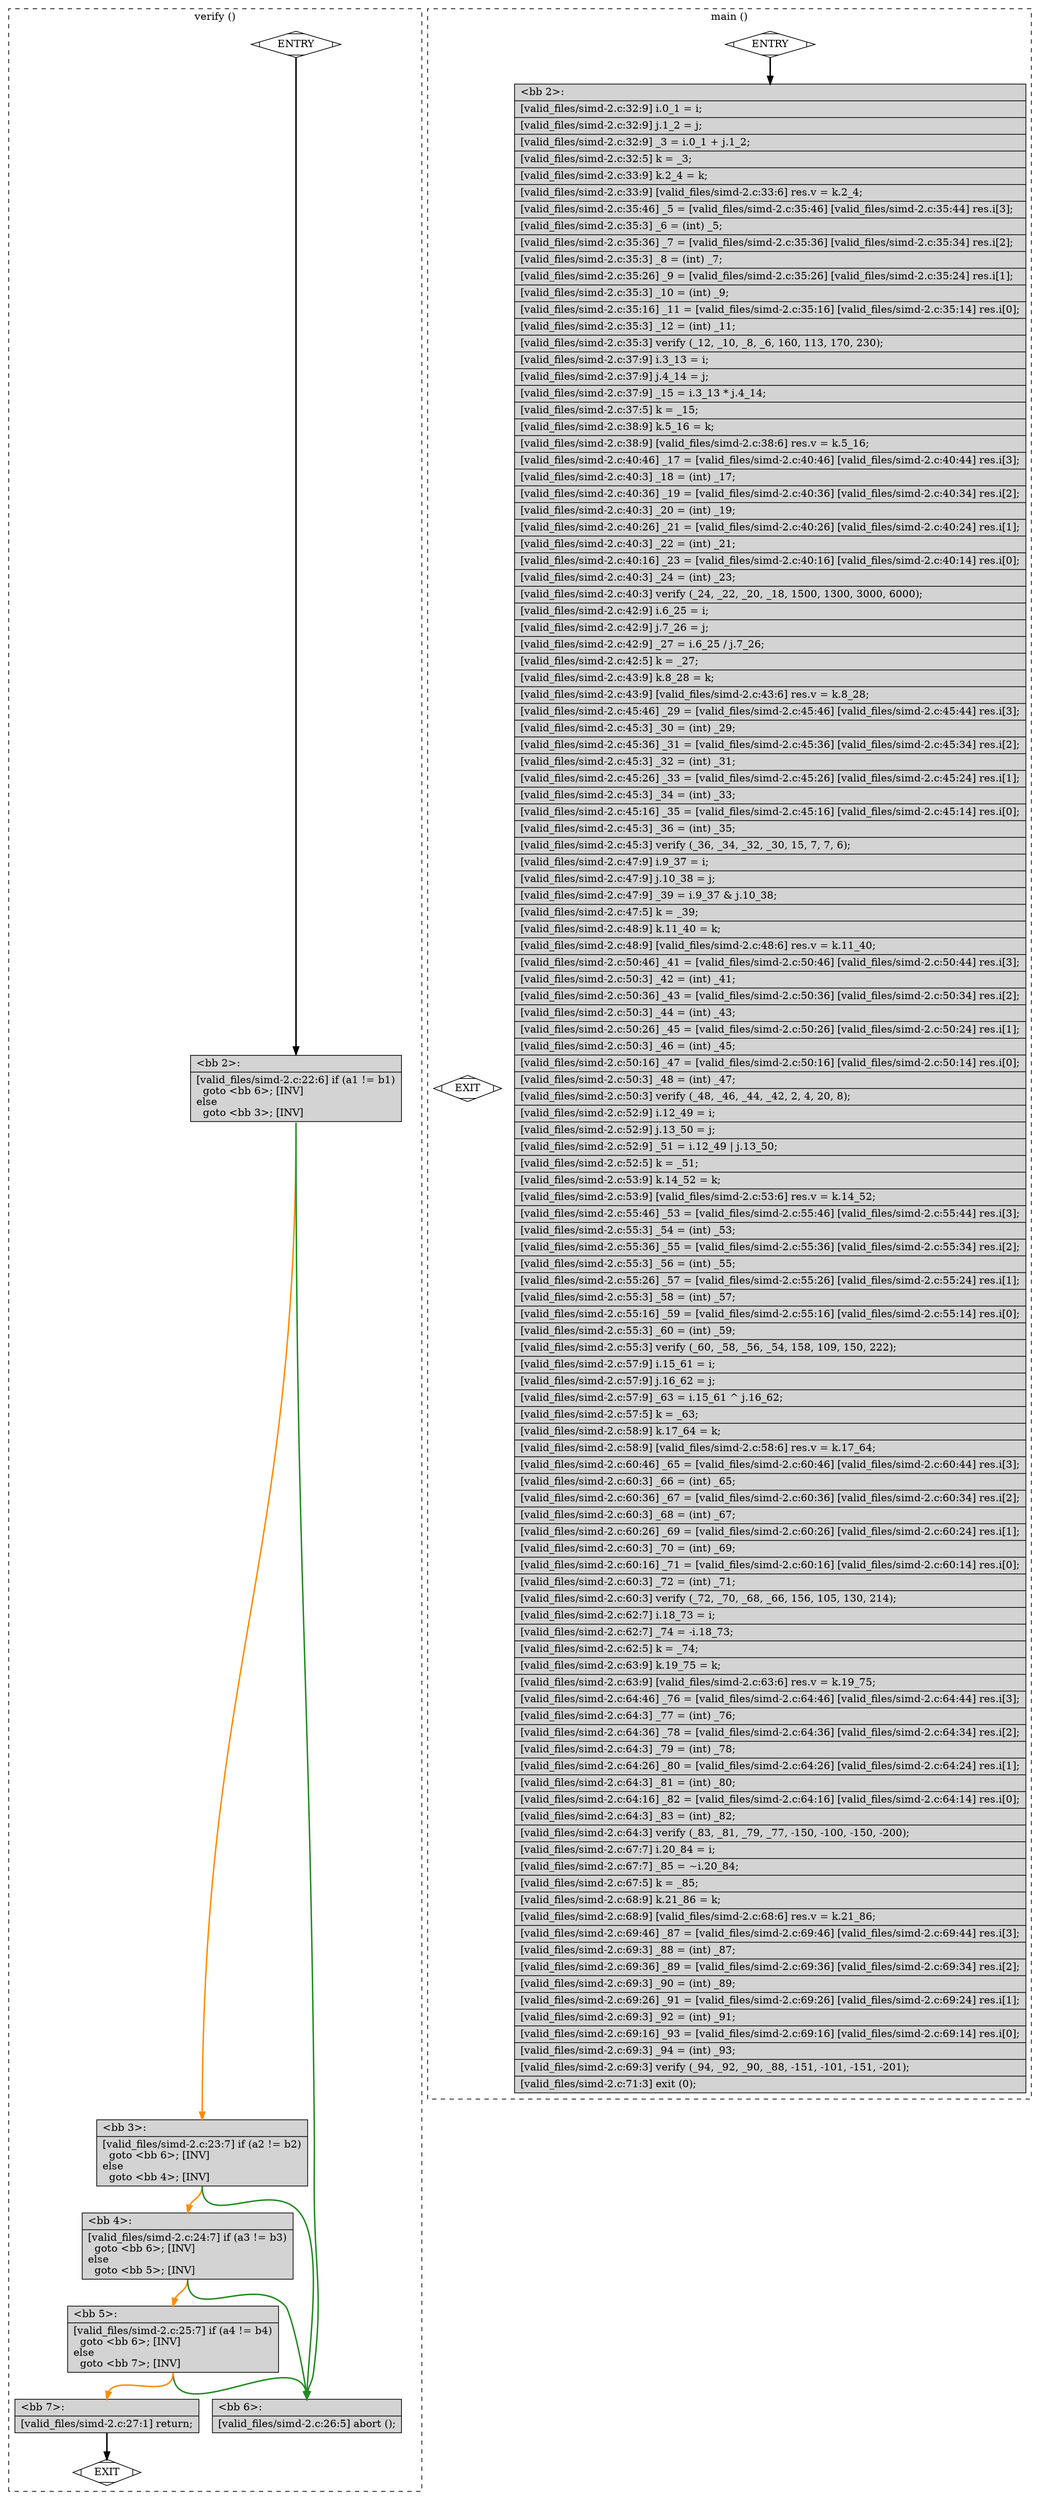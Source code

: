 digraph "a-simd-2.c.015t.cfg" {
overlap=false;
subgraph "cluster_verify" {
	style="dashed";
	color="black";
	label="verify ()";
	fn_0_basic_block_0 [shape=Mdiamond,style=filled,fillcolor=white,label="ENTRY"];

	fn_0_basic_block_1 [shape=Mdiamond,style=filled,fillcolor=white,label="EXIT"];

	fn_0_basic_block_2 [shape=record,style=filled,fillcolor=lightgrey,label="{\<bb\ 2\>:\l\
|[valid_files/simd-2.c:22:6]\ if\ (a1\ !=\ b1)\l\
\ \ goto\ \<bb\ 6\>;\ [INV]\l\
else\l\
\ \ goto\ \<bb\ 3\>;\ [INV]\l\
}"];

	fn_0_basic_block_3 [shape=record,style=filled,fillcolor=lightgrey,label="{\<bb\ 3\>:\l\
|[valid_files/simd-2.c:23:7]\ if\ (a2\ !=\ b2)\l\
\ \ goto\ \<bb\ 6\>;\ [INV]\l\
else\l\
\ \ goto\ \<bb\ 4\>;\ [INV]\l\
}"];

	fn_0_basic_block_4 [shape=record,style=filled,fillcolor=lightgrey,label="{\<bb\ 4\>:\l\
|[valid_files/simd-2.c:24:7]\ if\ (a3\ !=\ b3)\l\
\ \ goto\ \<bb\ 6\>;\ [INV]\l\
else\l\
\ \ goto\ \<bb\ 5\>;\ [INV]\l\
}"];

	fn_0_basic_block_5 [shape=record,style=filled,fillcolor=lightgrey,label="{\<bb\ 5\>:\l\
|[valid_files/simd-2.c:25:7]\ if\ (a4\ !=\ b4)\l\
\ \ goto\ \<bb\ 6\>;\ [INV]\l\
else\l\
\ \ goto\ \<bb\ 7\>;\ [INV]\l\
}"];

	fn_0_basic_block_6 [shape=record,style=filled,fillcolor=lightgrey,label="{\<bb\ 6\>:\l\
|[valid_files/simd-2.c:26:5]\ abort\ ();\l\
}"];

	fn_0_basic_block_7 [shape=record,style=filled,fillcolor=lightgrey,label="{\<bb\ 7\>:\l\
|[valid_files/simd-2.c:27:1]\ return;\l\
}"];

	fn_0_basic_block_0:s -> fn_0_basic_block_2:n [style="solid,bold",color=black,weight=100,constraint=true];
	fn_0_basic_block_2:s -> fn_0_basic_block_6:n [style="solid,bold",color=forestgreen,weight=10,constraint=true];
	fn_0_basic_block_2:s -> fn_0_basic_block_3:n [style="solid,bold",color=darkorange,weight=10,constraint=true];
	fn_0_basic_block_3:s -> fn_0_basic_block_6:n [style="solid,bold",color=forestgreen,weight=10,constraint=true];
	fn_0_basic_block_3:s -> fn_0_basic_block_4:n [style="solid,bold",color=darkorange,weight=10,constraint=true];
	fn_0_basic_block_4:s -> fn_0_basic_block_6:n [style="solid,bold",color=forestgreen,weight=10,constraint=true];
	fn_0_basic_block_4:s -> fn_0_basic_block_5:n [style="solid,bold",color=darkorange,weight=10,constraint=true];
	fn_0_basic_block_5:s -> fn_0_basic_block_6:n [style="solid,bold",color=forestgreen,weight=10,constraint=true];
	fn_0_basic_block_5:s -> fn_0_basic_block_7:n [style="solid,bold",color=darkorange,weight=10,constraint=true];
	fn_0_basic_block_7:s -> fn_0_basic_block_1:n [style="solid,bold",color=black,weight=10,constraint=true];
	fn_0_basic_block_0:s -> fn_0_basic_block_1:n [style="invis",constraint=true];
}
subgraph "cluster_main" {
	style="dashed";
	color="black";
	label="main ()";
	fn_1_basic_block_0 [shape=Mdiamond,style=filled,fillcolor=white,label="ENTRY"];

	fn_1_basic_block_1 [shape=Mdiamond,style=filled,fillcolor=white,label="EXIT"];

	fn_1_basic_block_2 [shape=record,style=filled,fillcolor=lightgrey,label="{\<bb\ 2\>:\l\
|[valid_files/simd-2.c:32:9]\ i.0_1\ =\ i;\l\
|[valid_files/simd-2.c:32:9]\ j.1_2\ =\ j;\l\
|[valid_files/simd-2.c:32:9]\ _3\ =\ i.0_1\ +\ j.1_2;\l\
|[valid_files/simd-2.c:32:5]\ k\ =\ _3;\l\
|[valid_files/simd-2.c:33:9]\ k.2_4\ =\ k;\l\
|[valid_files/simd-2.c:33:9]\ [valid_files/simd-2.c:33:6]\ res.v\ =\ k.2_4;\l\
|[valid_files/simd-2.c:35:46]\ _5\ =\ [valid_files/simd-2.c:35:46]\ [valid_files/simd-2.c:35:44]\ res.i[3];\l\
|[valid_files/simd-2.c:35:3]\ _6\ =\ (int)\ _5;\l\
|[valid_files/simd-2.c:35:36]\ _7\ =\ [valid_files/simd-2.c:35:36]\ [valid_files/simd-2.c:35:34]\ res.i[2];\l\
|[valid_files/simd-2.c:35:3]\ _8\ =\ (int)\ _7;\l\
|[valid_files/simd-2.c:35:26]\ _9\ =\ [valid_files/simd-2.c:35:26]\ [valid_files/simd-2.c:35:24]\ res.i[1];\l\
|[valid_files/simd-2.c:35:3]\ _10\ =\ (int)\ _9;\l\
|[valid_files/simd-2.c:35:16]\ _11\ =\ [valid_files/simd-2.c:35:16]\ [valid_files/simd-2.c:35:14]\ res.i[0];\l\
|[valid_files/simd-2.c:35:3]\ _12\ =\ (int)\ _11;\l\
|[valid_files/simd-2.c:35:3]\ verify\ (_12,\ _10,\ _8,\ _6,\ 160,\ 113,\ 170,\ 230);\l\
|[valid_files/simd-2.c:37:9]\ i.3_13\ =\ i;\l\
|[valid_files/simd-2.c:37:9]\ j.4_14\ =\ j;\l\
|[valid_files/simd-2.c:37:9]\ _15\ =\ i.3_13\ *\ j.4_14;\l\
|[valid_files/simd-2.c:37:5]\ k\ =\ _15;\l\
|[valid_files/simd-2.c:38:9]\ k.5_16\ =\ k;\l\
|[valid_files/simd-2.c:38:9]\ [valid_files/simd-2.c:38:6]\ res.v\ =\ k.5_16;\l\
|[valid_files/simd-2.c:40:46]\ _17\ =\ [valid_files/simd-2.c:40:46]\ [valid_files/simd-2.c:40:44]\ res.i[3];\l\
|[valid_files/simd-2.c:40:3]\ _18\ =\ (int)\ _17;\l\
|[valid_files/simd-2.c:40:36]\ _19\ =\ [valid_files/simd-2.c:40:36]\ [valid_files/simd-2.c:40:34]\ res.i[2];\l\
|[valid_files/simd-2.c:40:3]\ _20\ =\ (int)\ _19;\l\
|[valid_files/simd-2.c:40:26]\ _21\ =\ [valid_files/simd-2.c:40:26]\ [valid_files/simd-2.c:40:24]\ res.i[1];\l\
|[valid_files/simd-2.c:40:3]\ _22\ =\ (int)\ _21;\l\
|[valid_files/simd-2.c:40:16]\ _23\ =\ [valid_files/simd-2.c:40:16]\ [valid_files/simd-2.c:40:14]\ res.i[0];\l\
|[valid_files/simd-2.c:40:3]\ _24\ =\ (int)\ _23;\l\
|[valid_files/simd-2.c:40:3]\ verify\ (_24,\ _22,\ _20,\ _18,\ 1500,\ 1300,\ 3000,\ 6000);\l\
|[valid_files/simd-2.c:42:9]\ i.6_25\ =\ i;\l\
|[valid_files/simd-2.c:42:9]\ j.7_26\ =\ j;\l\
|[valid_files/simd-2.c:42:9]\ _27\ =\ i.6_25\ /\ j.7_26;\l\
|[valid_files/simd-2.c:42:5]\ k\ =\ _27;\l\
|[valid_files/simd-2.c:43:9]\ k.8_28\ =\ k;\l\
|[valid_files/simd-2.c:43:9]\ [valid_files/simd-2.c:43:6]\ res.v\ =\ k.8_28;\l\
|[valid_files/simd-2.c:45:46]\ _29\ =\ [valid_files/simd-2.c:45:46]\ [valid_files/simd-2.c:45:44]\ res.i[3];\l\
|[valid_files/simd-2.c:45:3]\ _30\ =\ (int)\ _29;\l\
|[valid_files/simd-2.c:45:36]\ _31\ =\ [valid_files/simd-2.c:45:36]\ [valid_files/simd-2.c:45:34]\ res.i[2];\l\
|[valid_files/simd-2.c:45:3]\ _32\ =\ (int)\ _31;\l\
|[valid_files/simd-2.c:45:26]\ _33\ =\ [valid_files/simd-2.c:45:26]\ [valid_files/simd-2.c:45:24]\ res.i[1];\l\
|[valid_files/simd-2.c:45:3]\ _34\ =\ (int)\ _33;\l\
|[valid_files/simd-2.c:45:16]\ _35\ =\ [valid_files/simd-2.c:45:16]\ [valid_files/simd-2.c:45:14]\ res.i[0];\l\
|[valid_files/simd-2.c:45:3]\ _36\ =\ (int)\ _35;\l\
|[valid_files/simd-2.c:45:3]\ verify\ (_36,\ _34,\ _32,\ _30,\ 15,\ 7,\ 7,\ 6);\l\
|[valid_files/simd-2.c:47:9]\ i.9_37\ =\ i;\l\
|[valid_files/simd-2.c:47:9]\ j.10_38\ =\ j;\l\
|[valid_files/simd-2.c:47:9]\ _39\ =\ i.9_37\ &\ j.10_38;\l\
|[valid_files/simd-2.c:47:5]\ k\ =\ _39;\l\
|[valid_files/simd-2.c:48:9]\ k.11_40\ =\ k;\l\
|[valid_files/simd-2.c:48:9]\ [valid_files/simd-2.c:48:6]\ res.v\ =\ k.11_40;\l\
|[valid_files/simd-2.c:50:46]\ _41\ =\ [valid_files/simd-2.c:50:46]\ [valid_files/simd-2.c:50:44]\ res.i[3];\l\
|[valid_files/simd-2.c:50:3]\ _42\ =\ (int)\ _41;\l\
|[valid_files/simd-2.c:50:36]\ _43\ =\ [valid_files/simd-2.c:50:36]\ [valid_files/simd-2.c:50:34]\ res.i[2];\l\
|[valid_files/simd-2.c:50:3]\ _44\ =\ (int)\ _43;\l\
|[valid_files/simd-2.c:50:26]\ _45\ =\ [valid_files/simd-2.c:50:26]\ [valid_files/simd-2.c:50:24]\ res.i[1];\l\
|[valid_files/simd-2.c:50:3]\ _46\ =\ (int)\ _45;\l\
|[valid_files/simd-2.c:50:16]\ _47\ =\ [valid_files/simd-2.c:50:16]\ [valid_files/simd-2.c:50:14]\ res.i[0];\l\
|[valid_files/simd-2.c:50:3]\ _48\ =\ (int)\ _47;\l\
|[valid_files/simd-2.c:50:3]\ verify\ (_48,\ _46,\ _44,\ _42,\ 2,\ 4,\ 20,\ 8);\l\
|[valid_files/simd-2.c:52:9]\ i.12_49\ =\ i;\l\
|[valid_files/simd-2.c:52:9]\ j.13_50\ =\ j;\l\
|[valid_files/simd-2.c:52:9]\ _51\ =\ i.12_49\ \|\ j.13_50;\l\
|[valid_files/simd-2.c:52:5]\ k\ =\ _51;\l\
|[valid_files/simd-2.c:53:9]\ k.14_52\ =\ k;\l\
|[valid_files/simd-2.c:53:9]\ [valid_files/simd-2.c:53:6]\ res.v\ =\ k.14_52;\l\
|[valid_files/simd-2.c:55:46]\ _53\ =\ [valid_files/simd-2.c:55:46]\ [valid_files/simd-2.c:55:44]\ res.i[3];\l\
|[valid_files/simd-2.c:55:3]\ _54\ =\ (int)\ _53;\l\
|[valid_files/simd-2.c:55:36]\ _55\ =\ [valid_files/simd-2.c:55:36]\ [valid_files/simd-2.c:55:34]\ res.i[2];\l\
|[valid_files/simd-2.c:55:3]\ _56\ =\ (int)\ _55;\l\
|[valid_files/simd-2.c:55:26]\ _57\ =\ [valid_files/simd-2.c:55:26]\ [valid_files/simd-2.c:55:24]\ res.i[1];\l\
|[valid_files/simd-2.c:55:3]\ _58\ =\ (int)\ _57;\l\
|[valid_files/simd-2.c:55:16]\ _59\ =\ [valid_files/simd-2.c:55:16]\ [valid_files/simd-2.c:55:14]\ res.i[0];\l\
|[valid_files/simd-2.c:55:3]\ _60\ =\ (int)\ _59;\l\
|[valid_files/simd-2.c:55:3]\ verify\ (_60,\ _58,\ _56,\ _54,\ 158,\ 109,\ 150,\ 222);\l\
|[valid_files/simd-2.c:57:9]\ i.15_61\ =\ i;\l\
|[valid_files/simd-2.c:57:9]\ j.16_62\ =\ j;\l\
|[valid_files/simd-2.c:57:9]\ _63\ =\ i.15_61\ ^\ j.16_62;\l\
|[valid_files/simd-2.c:57:5]\ k\ =\ _63;\l\
|[valid_files/simd-2.c:58:9]\ k.17_64\ =\ k;\l\
|[valid_files/simd-2.c:58:9]\ [valid_files/simd-2.c:58:6]\ res.v\ =\ k.17_64;\l\
|[valid_files/simd-2.c:60:46]\ _65\ =\ [valid_files/simd-2.c:60:46]\ [valid_files/simd-2.c:60:44]\ res.i[3];\l\
|[valid_files/simd-2.c:60:3]\ _66\ =\ (int)\ _65;\l\
|[valid_files/simd-2.c:60:36]\ _67\ =\ [valid_files/simd-2.c:60:36]\ [valid_files/simd-2.c:60:34]\ res.i[2];\l\
|[valid_files/simd-2.c:60:3]\ _68\ =\ (int)\ _67;\l\
|[valid_files/simd-2.c:60:26]\ _69\ =\ [valid_files/simd-2.c:60:26]\ [valid_files/simd-2.c:60:24]\ res.i[1];\l\
|[valid_files/simd-2.c:60:3]\ _70\ =\ (int)\ _69;\l\
|[valid_files/simd-2.c:60:16]\ _71\ =\ [valid_files/simd-2.c:60:16]\ [valid_files/simd-2.c:60:14]\ res.i[0];\l\
|[valid_files/simd-2.c:60:3]\ _72\ =\ (int)\ _71;\l\
|[valid_files/simd-2.c:60:3]\ verify\ (_72,\ _70,\ _68,\ _66,\ 156,\ 105,\ 130,\ 214);\l\
|[valid_files/simd-2.c:62:7]\ i.18_73\ =\ i;\l\
|[valid_files/simd-2.c:62:7]\ _74\ =\ -i.18_73;\l\
|[valid_files/simd-2.c:62:5]\ k\ =\ _74;\l\
|[valid_files/simd-2.c:63:9]\ k.19_75\ =\ k;\l\
|[valid_files/simd-2.c:63:9]\ [valid_files/simd-2.c:63:6]\ res.v\ =\ k.19_75;\l\
|[valid_files/simd-2.c:64:46]\ _76\ =\ [valid_files/simd-2.c:64:46]\ [valid_files/simd-2.c:64:44]\ res.i[3];\l\
|[valid_files/simd-2.c:64:3]\ _77\ =\ (int)\ _76;\l\
|[valid_files/simd-2.c:64:36]\ _78\ =\ [valid_files/simd-2.c:64:36]\ [valid_files/simd-2.c:64:34]\ res.i[2];\l\
|[valid_files/simd-2.c:64:3]\ _79\ =\ (int)\ _78;\l\
|[valid_files/simd-2.c:64:26]\ _80\ =\ [valid_files/simd-2.c:64:26]\ [valid_files/simd-2.c:64:24]\ res.i[1];\l\
|[valid_files/simd-2.c:64:3]\ _81\ =\ (int)\ _80;\l\
|[valid_files/simd-2.c:64:16]\ _82\ =\ [valid_files/simd-2.c:64:16]\ [valid_files/simd-2.c:64:14]\ res.i[0];\l\
|[valid_files/simd-2.c:64:3]\ _83\ =\ (int)\ _82;\l\
|[valid_files/simd-2.c:64:3]\ verify\ (_83,\ _81,\ _79,\ _77,\ -150,\ -100,\ -150,\ -200);\l\
|[valid_files/simd-2.c:67:7]\ i.20_84\ =\ i;\l\
|[valid_files/simd-2.c:67:7]\ _85\ =\ ~i.20_84;\l\
|[valid_files/simd-2.c:67:5]\ k\ =\ _85;\l\
|[valid_files/simd-2.c:68:9]\ k.21_86\ =\ k;\l\
|[valid_files/simd-2.c:68:9]\ [valid_files/simd-2.c:68:6]\ res.v\ =\ k.21_86;\l\
|[valid_files/simd-2.c:69:46]\ _87\ =\ [valid_files/simd-2.c:69:46]\ [valid_files/simd-2.c:69:44]\ res.i[3];\l\
|[valid_files/simd-2.c:69:3]\ _88\ =\ (int)\ _87;\l\
|[valid_files/simd-2.c:69:36]\ _89\ =\ [valid_files/simd-2.c:69:36]\ [valid_files/simd-2.c:69:34]\ res.i[2];\l\
|[valid_files/simd-2.c:69:3]\ _90\ =\ (int)\ _89;\l\
|[valid_files/simd-2.c:69:26]\ _91\ =\ [valid_files/simd-2.c:69:26]\ [valid_files/simd-2.c:69:24]\ res.i[1];\l\
|[valid_files/simd-2.c:69:3]\ _92\ =\ (int)\ _91;\l\
|[valid_files/simd-2.c:69:16]\ _93\ =\ [valid_files/simd-2.c:69:16]\ [valid_files/simd-2.c:69:14]\ res.i[0];\l\
|[valid_files/simd-2.c:69:3]\ _94\ =\ (int)\ _93;\l\
|[valid_files/simd-2.c:69:3]\ verify\ (_94,\ _92,\ _90,\ _88,\ -151,\ -101,\ -151,\ -201);\l\
|[valid_files/simd-2.c:71:3]\ exit\ (0);\l\
}"];

	fn_1_basic_block_0:s -> fn_1_basic_block_2:n [style="solid,bold",color=black,weight=100,constraint=true];
	fn_1_basic_block_0:s -> fn_1_basic_block_1:n [style="invis",constraint=true];
}
}
